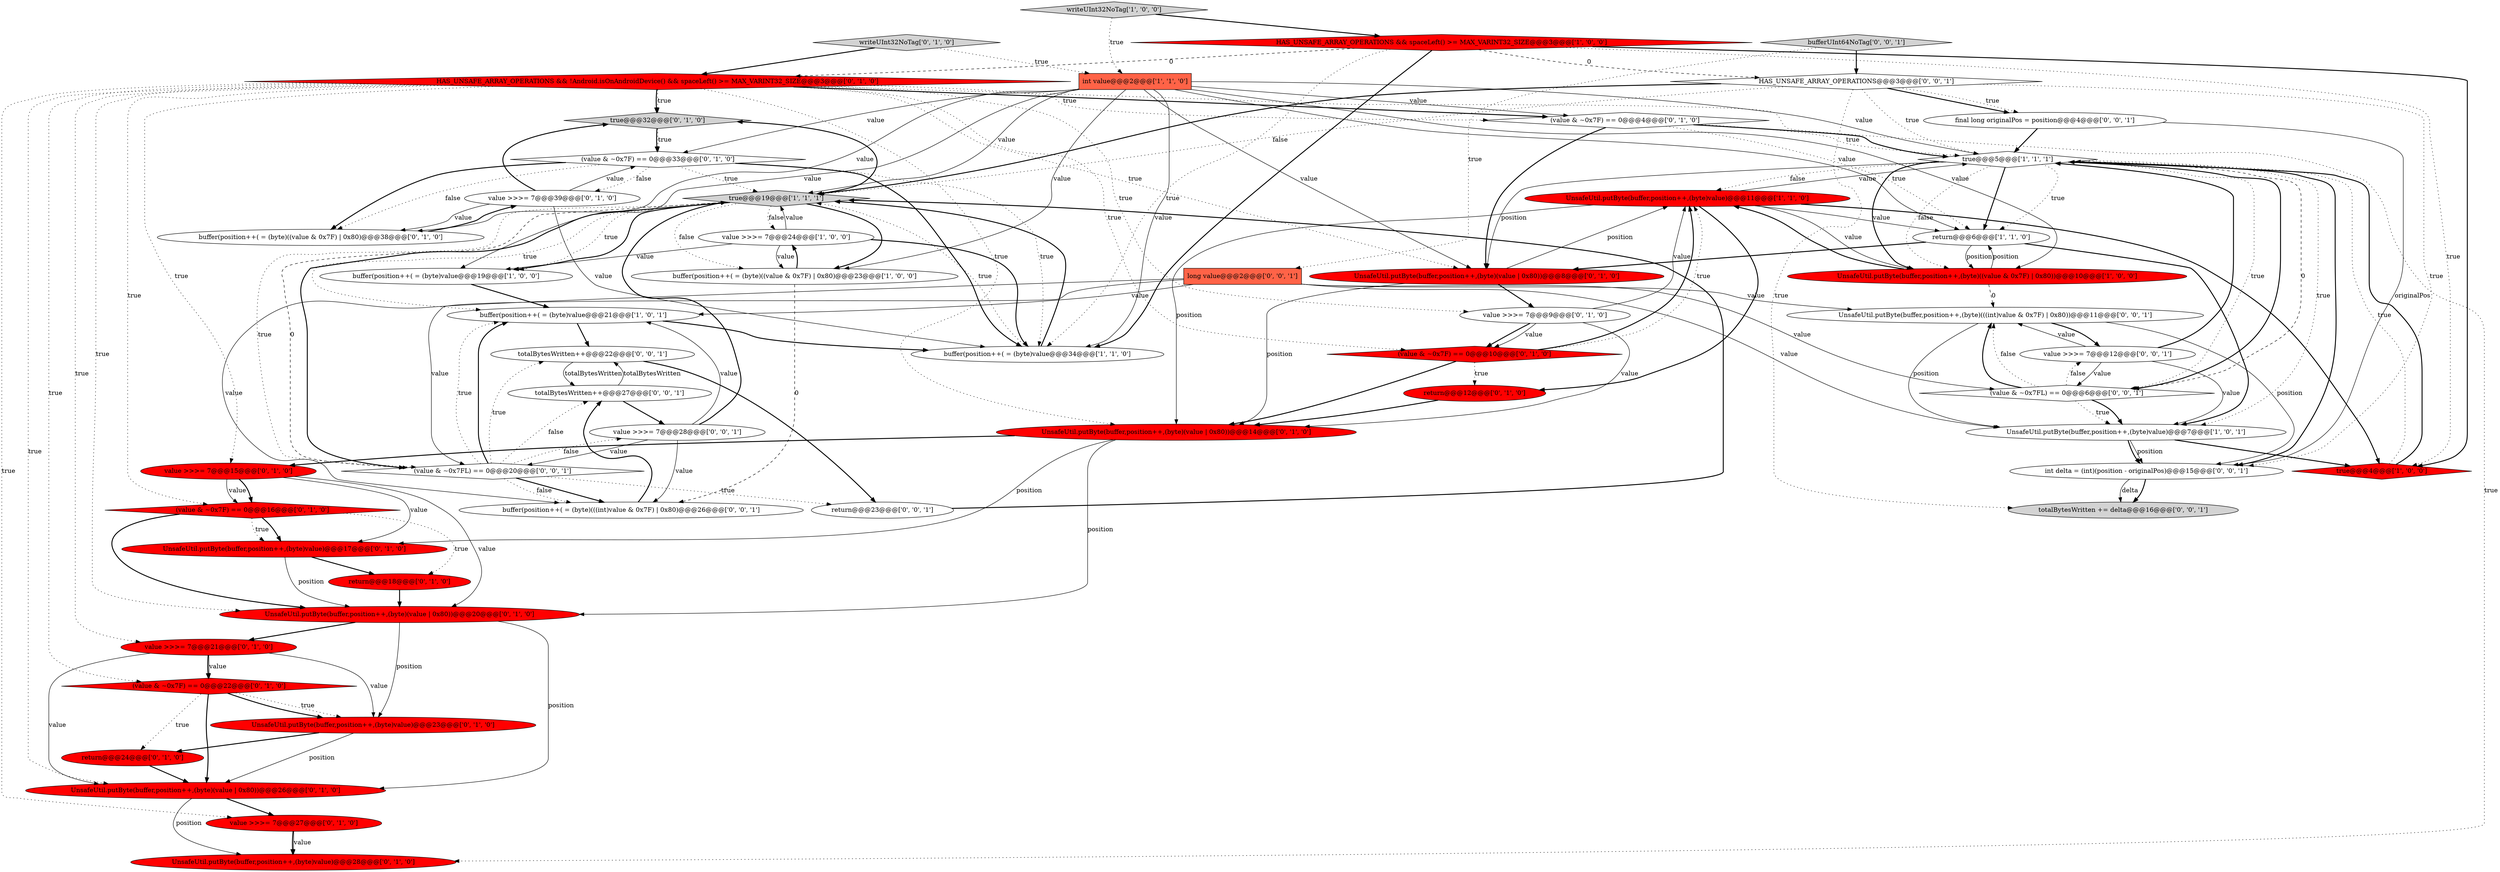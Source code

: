 digraph {
13 [style = filled, label = "true@@@5@@@['1', '1', '1']", fillcolor = white, shape = diamond image = "AAA0AAABBB1BBB"];
44 [style = filled, label = "buffer(position++( = (byte)(((int)value & 0x7F) | 0x80)@@@26@@@['0', '0', '1']", fillcolor = white, shape = ellipse image = "AAA0AAABBB3BBB"];
18 [style = filled, label = "(value & ~0x7F) == 0@@@10@@@['0', '1', '0']", fillcolor = red, shape = diamond image = "AAA1AAABBB2BBB"];
6 [style = filled, label = "buffer(position++( = (byte)value@@@21@@@['1', '0', '1']", fillcolor = white, shape = ellipse image = "AAA0AAABBB1BBB"];
15 [style = filled, label = "UnsafeUtil.putByte(buffer,position++,(byte)(value | 0x80))@@@20@@@['0', '1', '0']", fillcolor = red, shape = ellipse image = "AAA1AAABBB2BBB"];
23 [style = filled, label = "(value & ~0x7F) == 0@@@33@@@['0', '1', '0']", fillcolor = white, shape = diamond image = "AAA0AAABBB2BBB"];
36 [style = filled, label = "value >>>= 7@@@9@@@['0', '1', '0']", fillcolor = white, shape = ellipse image = "AAA0AAABBB2BBB"];
42 [style = filled, label = "value >>>= 7@@@12@@@['0', '0', '1']", fillcolor = white, shape = ellipse image = "AAA0AAABBB3BBB"];
47 [style = filled, label = "totalBytesWritten++@@@22@@@['0', '0', '1']", fillcolor = white, shape = ellipse image = "AAA0AAABBB3BBB"];
11 [style = filled, label = "UnsafeUtil.putByte(buffer,position++,(byte)value)@@@11@@@['1', '1', '0']", fillcolor = red, shape = ellipse image = "AAA1AAABBB1BBB"];
45 [style = filled, label = "HAS_UNSAFE_ARRAY_OPERATIONS@@@3@@@['0', '0', '1']", fillcolor = white, shape = diamond image = "AAA0AAABBB3BBB"];
3 [style = filled, label = "true@@@19@@@['1', '1', '1']", fillcolor = lightgray, shape = diamond image = "AAA0AAABBB1BBB"];
33 [style = filled, label = "(value & ~0x7F) == 0@@@16@@@['0', '1', '0']", fillcolor = red, shape = diamond image = "AAA1AAABBB2BBB"];
31 [style = filled, label = "UnsafeUtil.putByte(buffer,position++,(byte)value)@@@23@@@['0', '1', '0']", fillcolor = red, shape = ellipse image = "AAA1AAABBB2BBB"];
38 [style = filled, label = "true@@@32@@@['0', '1', '0']", fillcolor = lightgray, shape = diamond image = "AAA0AAABBB2BBB"];
12 [style = filled, label = "buffer(position++( = (byte)value@@@34@@@['1', '1', '0']", fillcolor = white, shape = ellipse image = "AAA0AAABBB1BBB"];
46 [style = filled, label = "return@@@23@@@['0', '0', '1']", fillcolor = white, shape = ellipse image = "AAA0AAABBB3BBB"];
19 [style = filled, label = "UnsafeUtil.putByte(buffer,position++,(byte)(value | 0x80))@@@26@@@['0', '1', '0']", fillcolor = red, shape = ellipse image = "AAA1AAABBB2BBB"];
50 [style = filled, label = "int delta = (int)(position - originalPos)@@@15@@@['0', '0', '1']", fillcolor = white, shape = ellipse image = "AAA0AAABBB3BBB"];
49 [style = filled, label = "(value & ~0x7FL) == 0@@@6@@@['0', '0', '1']", fillcolor = white, shape = diamond image = "AAA0AAABBB3BBB"];
2 [style = filled, label = "UnsafeUtil.putByte(buffer,position++,(byte)value)@@@7@@@['1', '0', '1']", fillcolor = white, shape = ellipse image = "AAA0AAABBB1BBB"];
48 [style = filled, label = "value >>>= 7@@@28@@@['0', '0', '1']", fillcolor = white, shape = ellipse image = "AAA0AAABBB3BBB"];
26 [style = filled, label = "value >>>= 7@@@39@@@['0', '1', '0']", fillcolor = white, shape = ellipse image = "AAA0AAABBB2BBB"];
41 [style = filled, label = "bufferUInt64NoTag['0', '0', '1']", fillcolor = lightgray, shape = diamond image = "AAA0AAABBB3BBB"];
53 [style = filled, label = "totalBytesWritten++@@@27@@@['0', '0', '1']", fillcolor = white, shape = ellipse image = "AAA0AAABBB3BBB"];
24 [style = filled, label = "return@@@12@@@['0', '1', '0']", fillcolor = red, shape = ellipse image = "AAA1AAABBB2BBB"];
28 [style = filled, label = "HAS_UNSAFE_ARRAY_OPERATIONS && !Android.isOnAndroidDevice() && spaceLeft() >= MAX_VARINT32_SIZE@@@3@@@['0', '1', '0']", fillcolor = red, shape = diamond image = "AAA1AAABBB2BBB"];
9 [style = filled, label = "HAS_UNSAFE_ARRAY_OPERATIONS && spaceLeft() >= MAX_VARINT32_SIZE@@@3@@@['1', '0', '0']", fillcolor = red, shape = diamond image = "AAA1AAABBB1BBB"];
17 [style = filled, label = "return@@@24@@@['0', '1', '0']", fillcolor = red, shape = ellipse image = "AAA1AAABBB2BBB"];
16 [style = filled, label = "value >>>= 7@@@21@@@['0', '1', '0']", fillcolor = red, shape = ellipse image = "AAA1AAABBB2BBB"];
5 [style = filled, label = "int value@@@2@@@['1', '1', '0']", fillcolor = tomato, shape = box image = "AAA0AAABBB1BBB"];
8 [style = filled, label = "value >>>= 7@@@24@@@['1', '0', '0']", fillcolor = white, shape = ellipse image = "AAA0AAABBB1BBB"];
20 [style = filled, label = "UnsafeUtil.putByte(buffer,position++,(byte)value)@@@17@@@['0', '1', '0']", fillcolor = red, shape = ellipse image = "AAA1AAABBB2BBB"];
40 [style = filled, label = "UnsafeUtil.putByte(buffer,position++,(byte)(((int)value & 0x7F) | 0x80))@@@11@@@['0', '0', '1']", fillcolor = white, shape = ellipse image = "AAA0AAABBB3BBB"];
34 [style = filled, label = "writeUInt32NoTag['0', '1', '0']", fillcolor = lightgray, shape = diamond image = "AAA0AAABBB2BBB"];
37 [style = filled, label = "UnsafeUtil.putByte(buffer,position++,(byte)value)@@@28@@@['0', '1', '0']", fillcolor = red, shape = ellipse image = "AAA1AAABBB2BBB"];
30 [style = filled, label = "(value & ~0x7F) == 0@@@4@@@['0', '1', '0']", fillcolor = white, shape = diamond image = "AAA0AAABBB2BBB"];
43 [style = filled, label = "(value & ~0x7FL) == 0@@@20@@@['0', '0', '1']", fillcolor = white, shape = diamond image = "AAA0AAABBB3BBB"];
1 [style = filled, label = "return@@@6@@@['1', '1', '0']", fillcolor = white, shape = ellipse image = "AAA0AAABBB1BBB"];
10 [style = filled, label = "UnsafeUtil.putByte(buffer,position++,(byte)((value & 0x7F) | 0x80))@@@10@@@['1', '0', '0']", fillcolor = red, shape = ellipse image = "AAA1AAABBB1BBB"];
35 [style = filled, label = "UnsafeUtil.putByte(buffer,position++,(byte)(value | 0x80))@@@14@@@['0', '1', '0']", fillcolor = red, shape = ellipse image = "AAA1AAABBB2BBB"];
25 [style = filled, label = "return@@@18@@@['0', '1', '0']", fillcolor = red, shape = ellipse image = "AAA1AAABBB2BBB"];
32 [style = filled, label = "(value & ~0x7F) == 0@@@22@@@['0', '1', '0']", fillcolor = red, shape = diamond image = "AAA1AAABBB2BBB"];
4 [style = filled, label = "writeUInt32NoTag['1', '0', '0']", fillcolor = lightgray, shape = diamond image = "AAA0AAABBB1BBB"];
22 [style = filled, label = "buffer(position++( = (byte)((value & 0x7F) | 0x80)@@@38@@@['0', '1', '0']", fillcolor = white, shape = ellipse image = "AAA0AAABBB2BBB"];
0 [style = filled, label = "buffer(position++( = (byte)((value & 0x7F) | 0x80)@@@23@@@['1', '0', '0']", fillcolor = white, shape = ellipse image = "AAA0AAABBB1BBB"];
14 [style = filled, label = "buffer(position++( = (byte)value@@@19@@@['1', '0', '0']", fillcolor = white, shape = ellipse image = "AAA0AAABBB1BBB"];
39 [style = filled, label = "long value@@@2@@@['0', '0', '1']", fillcolor = tomato, shape = box image = "AAA0AAABBB3BBB"];
7 [style = filled, label = "true@@@4@@@['1', '0', '0']", fillcolor = red, shape = diamond image = "AAA1AAABBB1BBB"];
51 [style = filled, label = "final long originalPos = position@@@4@@@['0', '0', '1']", fillcolor = white, shape = ellipse image = "AAA0AAABBB3BBB"];
21 [style = filled, label = "value >>>= 7@@@27@@@['0', '1', '0']", fillcolor = red, shape = ellipse image = "AAA1AAABBB2BBB"];
27 [style = filled, label = "UnsafeUtil.putByte(buffer,position++,(byte)(value | 0x80))@@@8@@@['0', '1', '0']", fillcolor = red, shape = ellipse image = "AAA1AAABBB2BBB"];
52 [style = filled, label = "totalBytesWritten += delta@@@16@@@['0', '0', '1']", fillcolor = lightgray, shape = ellipse image = "AAA0AAABBB3BBB"];
29 [style = filled, label = "value >>>= 7@@@15@@@['0', '1', '0']", fillcolor = red, shape = ellipse image = "AAA1AAABBB2BBB"];
11->1 [style = solid, label="value"];
9->12 [style = dotted, label="true"];
13->49 [style = dotted, label="true"];
48->3 [style = bold, label=""];
30->13 [style = bold, label=""];
5->3 [style = solid, label="value"];
28->35 [style = dotted, label="true"];
28->21 [style = dotted, label="true"];
0->44 [style = dashed, label="0"];
28->38 [style = bold, label=""];
29->20 [style = solid, label="value"];
28->15 [style = dotted, label="true"];
5->14 [style = solid, label="value"];
28->16 [style = dotted, label="true"];
11->10 [style = solid, label="value"];
1->27 [style = bold, label=""];
43->6 [style = dotted, label="true"];
13->49 [style = bold, label=""];
28->19 [style = dotted, label="true"];
3->6 [style = dotted, label="true"];
9->7 [style = bold, label=""];
16->32 [style = solid, label="value"];
43->53 [style = dotted, label="false"];
3->8 [style = dotted, label="false"];
40->50 [style = solid, label="position"];
3->38 [style = bold, label=""];
49->2 [style = dotted, label="true"];
3->0 [style = dotted, label="false"];
5->1 [style = solid, label="value"];
13->1 [style = bold, label=""];
44->53 [style = bold, label=""];
28->30 [style = dotted, label="true"];
48->6 [style = solid, label="value"];
23->22 [style = bold, label=""];
27->35 [style = solid, label="position"];
5->10 [style = solid, label="value"];
29->33 [style = solid, label="value"];
28->18 [style = dotted, label="true"];
36->18 [style = bold, label=""];
5->23 [style = solid, label="value"];
0->8 [style = bold, label=""];
43->46 [style = dotted, label="true"];
18->35 [style = bold, label=""];
39->6 [style = solid, label="value"];
25->15 [style = bold, label=""];
32->17 [style = dotted, label="true"];
23->12 [style = bold, label=""];
41->45 [style = bold, label=""];
28->27 [style = dotted, label="true"];
26->23 [style = solid, label="value"];
49->40 [style = bold, label=""];
15->31 [style = solid, label="position"];
43->44 [style = bold, label=""];
11->35 [style = solid, label="position"];
5->22 [style = solid, label="value"];
48->44 [style = solid, label="value"];
36->11 [style = solid, label="value"];
53->48 [style = bold, label=""];
10->11 [style = bold, label=""];
21->37 [style = solid, label="value"];
12->3 [style = dotted, label="true"];
28->30 [style = bold, label=""];
33->15 [style = bold, label=""];
8->3 [style = solid, label="value"];
7->13 [style = dotted, label="true"];
18->11 [style = bold, label=""];
30->27 [style = bold, label=""];
45->52 [style = dotted, label="true"];
28->36 [style = dotted, label="true"];
16->32 [style = bold, label=""];
48->43 [style = solid, label="value"];
5->0 [style = solid, label="value"];
9->45 [style = dashed, label="0"];
16->19 [style = solid, label="value"];
39->43 [style = solid, label="value"];
20->25 [style = bold, label=""];
45->50 [style = dotted, label="true"];
35->20 [style = solid, label="position"];
3->0 [style = bold, label=""];
11->13 [style = solid, label="value"];
28->29 [style = dotted, label="true"];
18->11 [style = dotted, label="true"];
21->37 [style = bold, label=""];
51->50 [style = solid, label="originalPos"];
38->23 [style = dotted, label="true"];
43->48 [style = dotted, label="false"];
20->15 [style = solid, label="position"];
5->30 [style = solid, label="value"];
23->3 [style = dotted, label="true"];
13->49 [style = dashed, label="0"];
19->37 [style = solid, label="position"];
28->38 [style = dotted, label="true"];
43->47 [style = dotted, label="true"];
28->37 [style = dotted, label="true"];
6->47 [style = bold, label=""];
40->2 [style = solid, label="position"];
14->6 [style = bold, label=""];
42->49 [style = solid, label="value"];
32->31 [style = dotted, label="true"];
32->31 [style = bold, label=""];
36->35 [style = solid, label="value"];
2->50 [style = solid, label="position"];
13->10 [style = bold, label=""];
4->5 [style = dotted, label="true"];
4->9 [style = bold, label=""];
49->40 [style = dotted, label="false"];
22->26 [style = bold, label=""];
35->29 [style = bold, label=""];
23->22 [style = dotted, label="false"];
45->51 [style = bold, label=""];
47->53 [style = solid, label="totalBytesWritten"];
27->11 [style = solid, label="position"];
31->19 [style = solid, label="position"];
18->24 [style = dotted, label="true"];
13->11 [style = dotted, label="false"];
5->13 [style = solid, label="value"];
1->10 [style = solid, label="position"];
3->43 [style = dotted, label="true"];
32->19 [style = bold, label=""];
11->24 [style = bold, label=""];
51->13 [style = bold, label=""];
3->14 [style = dotted, label="true"];
13->50 [style = bold, label=""];
13->2 [style = dotted, label="true"];
34->28 [style = bold, label=""];
45->13 [style = dotted, label="true"];
33->25 [style = dotted, label="true"];
28->32 [style = dotted, label="true"];
30->13 [style = dotted, label="true"];
10->40 [style = dashed, label="0"];
39->44 [style = solid, label="value"];
45->51 [style = dotted, label="true"];
43->44 [style = dotted, label="false"];
36->18 [style = solid, label="value"];
26->12 [style = solid, label="value"];
39->40 [style = solid, label="value"];
49->2 [style = bold, label=""];
13->10 [style = dotted, label="false"];
1->2 [style = bold, label=""];
9->12 [style = bold, label=""];
12->3 [style = bold, label=""];
49->42 [style = dotted, label="false"];
9->7 [style = dotted, label="true"];
31->17 [style = bold, label=""];
10->1 [style = solid, label="position"];
8->12 [style = bold, label=""];
39->49 [style = solid, label="value"];
46->3 [style = bold, label=""];
6->12 [style = bold, label=""];
7->13 [style = bold, label=""];
19->21 [style = bold, label=""];
16->31 [style = solid, label="value"];
34->5 [style = dotted, label="true"];
30->1 [style = dotted, label="true"];
42->13 [style = bold, label=""];
27->36 [style = bold, label=""];
26->22 [style = solid, label="value"];
33->20 [style = bold, label=""];
45->3 [style = bold, label=""];
24->35 [style = bold, label=""];
28->33 [style = dotted, label="true"];
8->0 [style = solid, label="value"];
3->14 [style = bold, label=""];
8->14 [style = solid, label="value"];
9->28 [style = dashed, label="0"];
38->23 [style = bold, label=""];
47->46 [style = bold, label=""];
23->26 [style = dotted, label="false"];
41->39 [style = dotted, label="true"];
39->2 [style = solid, label="value"];
15->16 [style = bold, label=""];
2->50 [style = bold, label=""];
17->19 [style = bold, label=""];
50->52 [style = bold, label=""];
43->6 [style = bold, label=""];
29->15 [style = solid, label="value"];
33->20 [style = dotted, label="true"];
26->38 [style = bold, label=""];
13->1 [style = dotted, label="true"];
29->33 [style = bold, label=""];
53->47 [style = solid, label="totalBytesWritten"];
13->27 [style = solid, label="position"];
45->3 [style = dotted, label="false"];
3->43 [style = dashed, label="0"];
15->19 [style = solid, label="position"];
35->15 [style = solid, label="position"];
50->52 [style = solid, label="delta"];
3->43 [style = bold, label=""];
2->7 [style = bold, label=""];
5->27 [style = solid, label="value"];
42->2 [style = solid, label="value"];
23->12 [style = dotted, label="true"];
5->12 [style = solid, label="value"];
42->40 [style = solid, label="value"];
40->42 [style = bold, label=""];
11->7 [style = bold, label=""];
}
